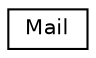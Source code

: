 digraph "Graphical Class Hierarchy"
{
  edge [fontname="Helvetica",fontsize="10",labelfontname="Helvetica",labelfontsize="10"];
  node [fontname="Helvetica",fontsize="10",shape=record];
  rankdir="LR";
  Node0 [label="Mail",height=0.2,width=0.4,color="black", fillcolor="white", style="filled",URL="$class_zest_1_1_mail_1_1_mail.html"];
}
